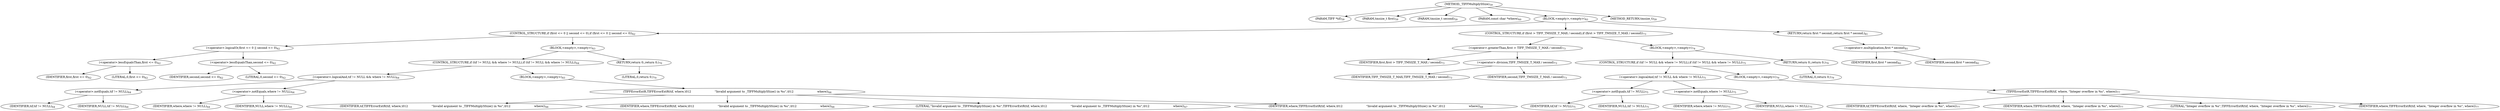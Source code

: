 digraph "_TIFFMultiplySSize" {  
"20695" [label = <(METHOD,_TIFFMultiplySSize)<SUB>59</SUB>> ]
"20696" [label = <(PARAM,TIFF *tif)<SUB>59</SUB>> ]
"20697" [label = <(PARAM,tmsize_t first)<SUB>59</SUB>> ]
"20698" [label = <(PARAM,tmsize_t second)<SUB>59</SUB>> ]
"20699" [label = <(PARAM,const char *where)<SUB>60</SUB>> ]
"20700" [label = <(BLOCK,&lt;empty&gt;,&lt;empty&gt;)<SUB>61</SUB>> ]
"20701" [label = <(CONTROL_STRUCTURE,if (first &lt;= 0 || second &lt;= 0),if (first &lt;= 0 || second &lt;= 0))<SUB>62</SUB>> ]
"20702" [label = <(&lt;operator&gt;.logicalOr,first &lt;= 0 || second &lt;= 0)<SUB>62</SUB>> ]
"20703" [label = <(&lt;operator&gt;.lessEqualsThan,first &lt;= 0)<SUB>62</SUB>> ]
"20704" [label = <(IDENTIFIER,first,first &lt;= 0)<SUB>62</SUB>> ]
"20705" [label = <(LITERAL,0,first &lt;= 0)<SUB>62</SUB>> ]
"20706" [label = <(&lt;operator&gt;.lessEqualsThan,second &lt;= 0)<SUB>62</SUB>> ]
"20707" [label = <(IDENTIFIER,second,second &lt;= 0)<SUB>62</SUB>> ]
"20708" [label = <(LITERAL,0,second &lt;= 0)<SUB>62</SUB>> ]
"20709" [label = <(BLOCK,&lt;empty&gt;,&lt;empty&gt;)<SUB>63</SUB>> ]
"20710" [label = <(CONTROL_STRUCTURE,if (tif != NULL &amp;&amp; where != NULL),if (tif != NULL &amp;&amp; where != NULL))<SUB>64</SUB>> ]
"20711" [label = <(&lt;operator&gt;.logicalAnd,tif != NULL &amp;&amp; where != NULL)<SUB>64</SUB>> ]
"20712" [label = <(&lt;operator&gt;.notEquals,tif != NULL)<SUB>64</SUB>> ]
"20713" [label = <(IDENTIFIER,tif,tif != NULL)<SUB>64</SUB>> ]
"20714" [label = <(IDENTIFIER,NULL,tif != NULL)<SUB>64</SUB>> ]
"20715" [label = <(&lt;operator&gt;.notEquals,where != NULL)<SUB>64</SUB>> ]
"20716" [label = <(IDENTIFIER,where,where != NULL)<SUB>64</SUB>> ]
"20717" [label = <(IDENTIFIER,NULL,where != NULL)<SUB>64</SUB>> ]
"20718" [label = <(BLOCK,&lt;empty&gt;,&lt;empty&gt;)<SUB>65</SUB>> ]
"20719" [label = <(TIFFErrorExtR,TIFFErrorExtR(tif, where,\012                          &quot;Invalid argument to _TIFFMultiplySSize() in %s&quot;,\012                          where))<SUB>66</SUB>> ]
"20720" [label = <(IDENTIFIER,tif,TIFFErrorExtR(tif, where,\012                          &quot;Invalid argument to _TIFFMultiplySSize() in %s&quot;,\012                          where))<SUB>66</SUB>> ]
"20721" [label = <(IDENTIFIER,where,TIFFErrorExtR(tif, where,\012                          &quot;Invalid argument to _TIFFMultiplySSize() in %s&quot;,\012                          where))<SUB>66</SUB>> ]
"20722" [label = <(LITERAL,&quot;Invalid argument to _TIFFMultiplySSize() in %s&quot;,TIFFErrorExtR(tif, where,\012                          &quot;Invalid argument to _TIFFMultiplySSize() in %s&quot;,\012                          where))<SUB>67</SUB>> ]
"20723" [label = <(IDENTIFIER,where,TIFFErrorExtR(tif, where,\012                          &quot;Invalid argument to _TIFFMultiplySSize() in %s&quot;,\012                          where))<SUB>68</SUB>> ]
"20724" [label = <(RETURN,return 0;,return 0;)<SUB>70</SUB>> ]
"20725" [label = <(LITERAL,0,return 0;)<SUB>70</SUB>> ]
"20726" [label = <(CONTROL_STRUCTURE,if (first &gt; TIFF_TMSIZE_T_MAX / second),if (first &gt; TIFF_TMSIZE_T_MAX / second))<SUB>73</SUB>> ]
"20727" [label = <(&lt;operator&gt;.greaterThan,first &gt; TIFF_TMSIZE_T_MAX / second)<SUB>73</SUB>> ]
"20728" [label = <(IDENTIFIER,first,first &gt; TIFF_TMSIZE_T_MAX / second)<SUB>73</SUB>> ]
"20729" [label = <(&lt;operator&gt;.division,TIFF_TMSIZE_T_MAX / second)<SUB>73</SUB>> ]
"20730" [label = <(IDENTIFIER,TIFF_TMSIZE_T_MAX,TIFF_TMSIZE_T_MAX / second)<SUB>73</SUB>> ]
"20731" [label = <(IDENTIFIER,second,TIFF_TMSIZE_T_MAX / second)<SUB>73</SUB>> ]
"20732" [label = <(BLOCK,&lt;empty&gt;,&lt;empty&gt;)<SUB>74</SUB>> ]
"20733" [label = <(CONTROL_STRUCTURE,if (tif != NULL &amp;&amp; where != NULL),if (tif != NULL &amp;&amp; where != NULL))<SUB>75</SUB>> ]
"20734" [label = <(&lt;operator&gt;.logicalAnd,tif != NULL &amp;&amp; where != NULL)<SUB>75</SUB>> ]
"20735" [label = <(&lt;operator&gt;.notEquals,tif != NULL)<SUB>75</SUB>> ]
"20736" [label = <(IDENTIFIER,tif,tif != NULL)<SUB>75</SUB>> ]
"20737" [label = <(IDENTIFIER,NULL,tif != NULL)<SUB>75</SUB>> ]
"20738" [label = <(&lt;operator&gt;.notEquals,where != NULL)<SUB>75</SUB>> ]
"20739" [label = <(IDENTIFIER,where,where != NULL)<SUB>75</SUB>> ]
"20740" [label = <(IDENTIFIER,NULL,where != NULL)<SUB>75</SUB>> ]
"20741" [label = <(BLOCK,&lt;empty&gt;,&lt;empty&gt;)<SUB>76</SUB>> ]
"20742" [label = <(TIFFErrorExtR,TIFFErrorExtR(tif, where, &quot;Integer overflow in %s&quot;, where))<SUB>77</SUB>> ]
"20743" [label = <(IDENTIFIER,tif,TIFFErrorExtR(tif, where, &quot;Integer overflow in %s&quot;, where))<SUB>77</SUB>> ]
"20744" [label = <(IDENTIFIER,where,TIFFErrorExtR(tif, where, &quot;Integer overflow in %s&quot;, where))<SUB>77</SUB>> ]
"20745" [label = <(LITERAL,&quot;Integer overflow in %s&quot;,TIFFErrorExtR(tif, where, &quot;Integer overflow in %s&quot;, where))<SUB>77</SUB>> ]
"20746" [label = <(IDENTIFIER,where,TIFFErrorExtR(tif, where, &quot;Integer overflow in %s&quot;, where))<SUB>77</SUB>> ]
"20747" [label = <(RETURN,return 0;,return 0;)<SUB>79</SUB>> ]
"20748" [label = <(LITERAL,0,return 0;)<SUB>79</SUB>> ]
"20749" [label = <(RETURN,return first * second;,return first * second;)<SUB>81</SUB>> ]
"20750" [label = <(&lt;operator&gt;.multiplication,first * second)<SUB>81</SUB>> ]
"20751" [label = <(IDENTIFIER,first,first * second)<SUB>81</SUB>> ]
"20752" [label = <(IDENTIFIER,second,first * second)<SUB>81</SUB>> ]
"20753" [label = <(METHOD_RETURN,tmsize_t)<SUB>59</SUB>> ]
  "20695" -> "20696" 
  "20695" -> "20697" 
  "20695" -> "20698" 
  "20695" -> "20699" 
  "20695" -> "20700" 
  "20695" -> "20753" 
  "20700" -> "20701" 
  "20700" -> "20726" 
  "20700" -> "20749" 
  "20701" -> "20702" 
  "20701" -> "20709" 
  "20702" -> "20703" 
  "20702" -> "20706" 
  "20703" -> "20704" 
  "20703" -> "20705" 
  "20706" -> "20707" 
  "20706" -> "20708" 
  "20709" -> "20710" 
  "20709" -> "20724" 
  "20710" -> "20711" 
  "20710" -> "20718" 
  "20711" -> "20712" 
  "20711" -> "20715" 
  "20712" -> "20713" 
  "20712" -> "20714" 
  "20715" -> "20716" 
  "20715" -> "20717" 
  "20718" -> "20719" 
  "20719" -> "20720" 
  "20719" -> "20721" 
  "20719" -> "20722" 
  "20719" -> "20723" 
  "20724" -> "20725" 
  "20726" -> "20727" 
  "20726" -> "20732" 
  "20727" -> "20728" 
  "20727" -> "20729" 
  "20729" -> "20730" 
  "20729" -> "20731" 
  "20732" -> "20733" 
  "20732" -> "20747" 
  "20733" -> "20734" 
  "20733" -> "20741" 
  "20734" -> "20735" 
  "20734" -> "20738" 
  "20735" -> "20736" 
  "20735" -> "20737" 
  "20738" -> "20739" 
  "20738" -> "20740" 
  "20741" -> "20742" 
  "20742" -> "20743" 
  "20742" -> "20744" 
  "20742" -> "20745" 
  "20742" -> "20746" 
  "20747" -> "20748" 
  "20749" -> "20750" 
  "20750" -> "20751" 
  "20750" -> "20752" 
}

